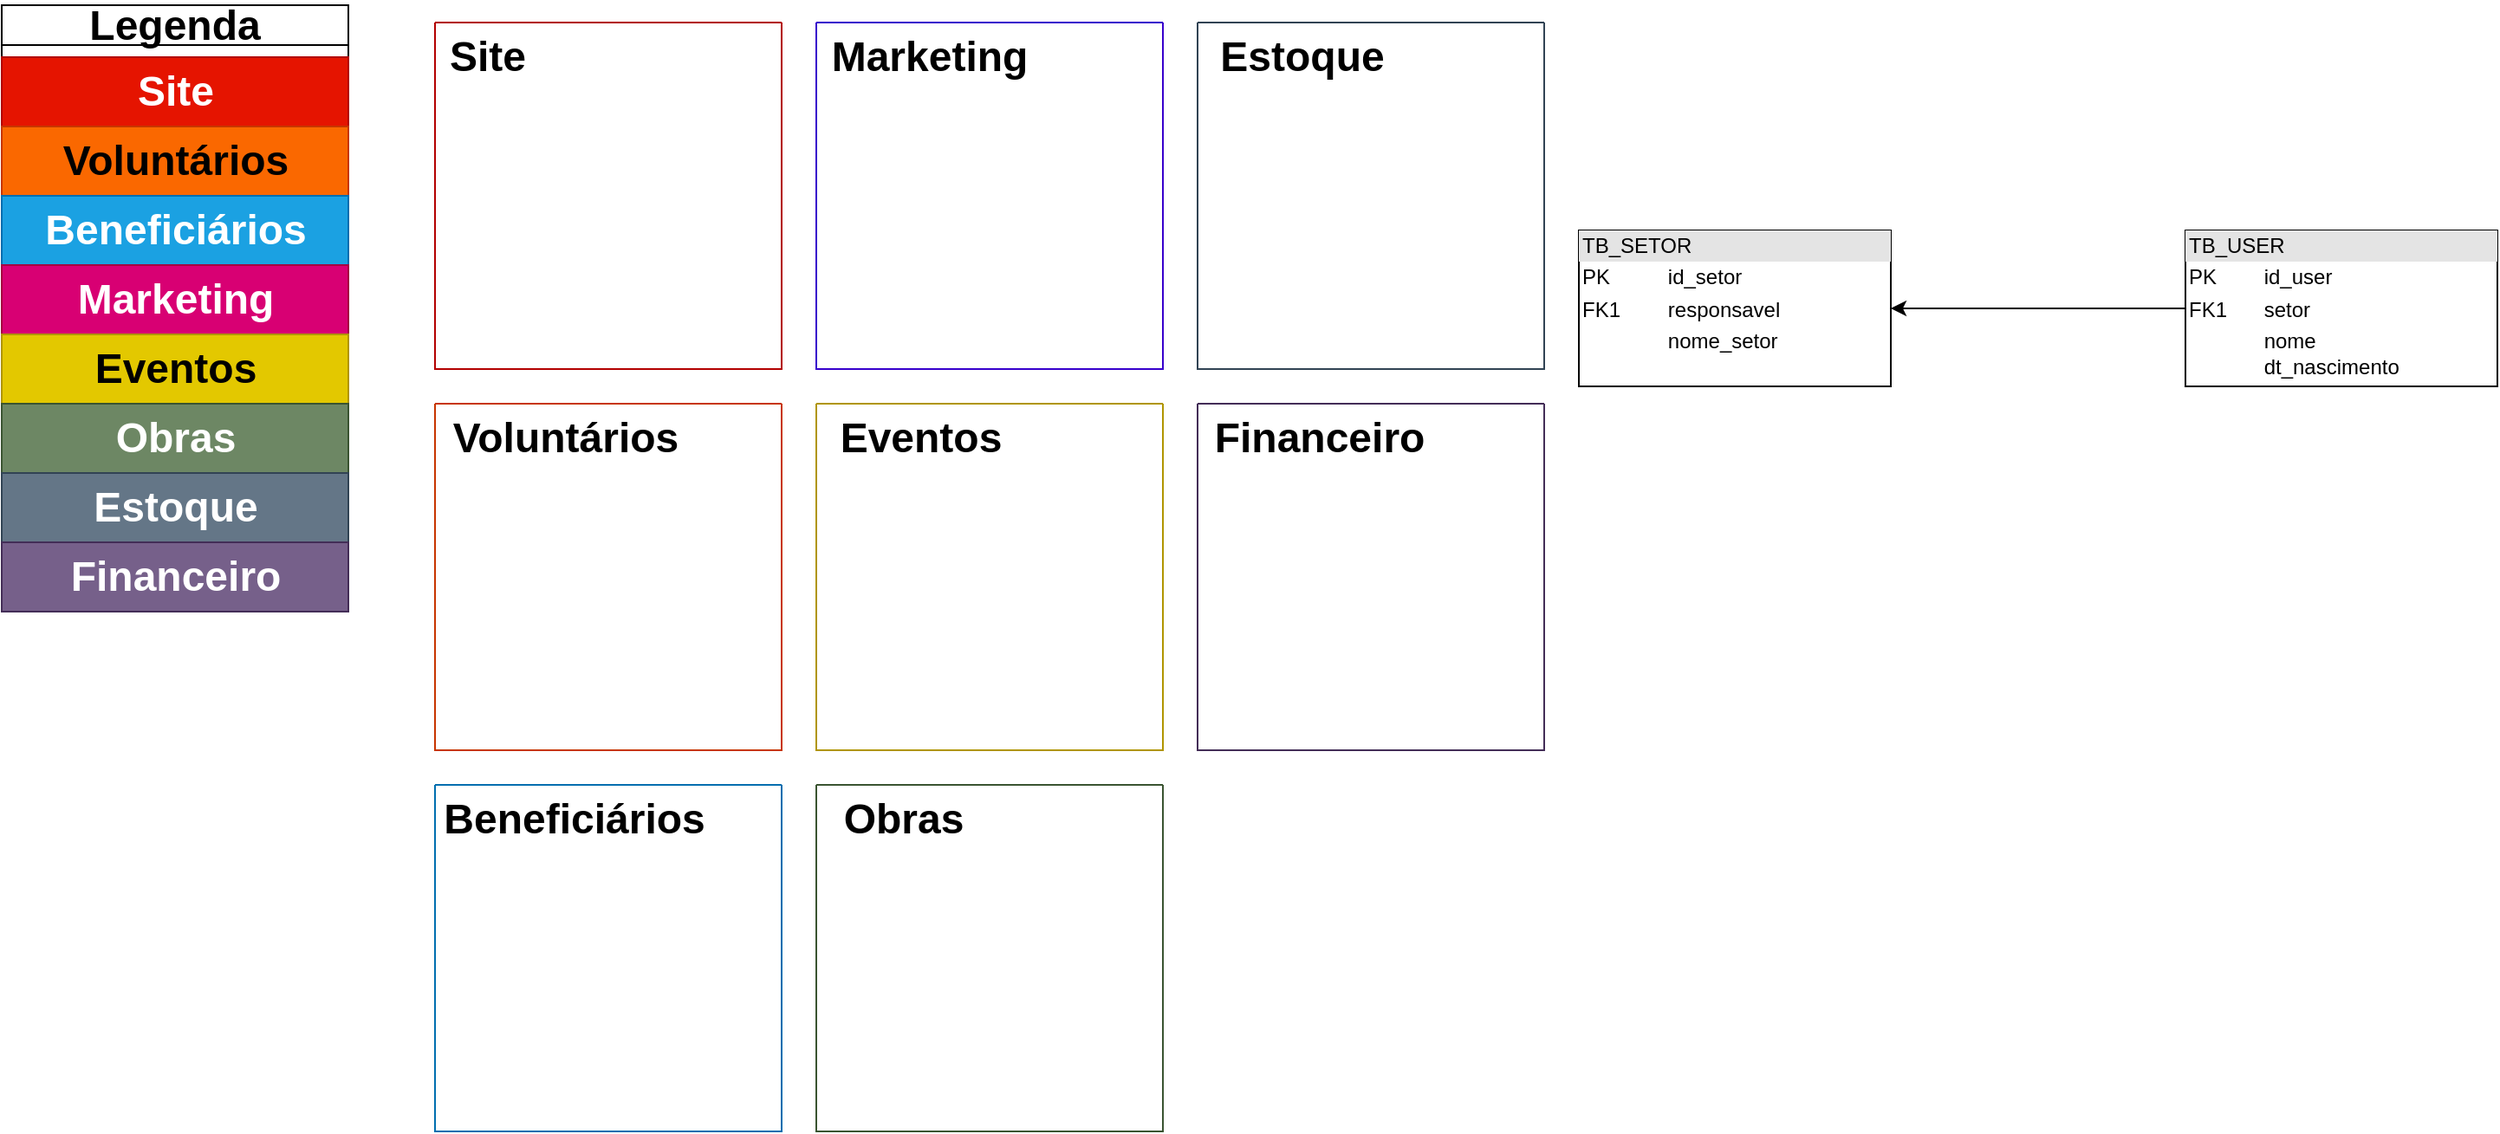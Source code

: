 <mxfile version="24.4.10" type="github">
  <diagram id="C5RBs43oDa-KdzZeNtuy" name="Page-1">
    <mxGraphModel dx="2352" dy="825" grid="1" gridSize="10" guides="1" tooltips="1" connect="1" arrows="1" fold="1" page="1" pageScale="1" pageWidth="827" pageHeight="1169" math="0" shadow="0">
      <root>
        <mxCell id="WIyWlLk6GJQsqaUBKTNV-0" />
        <mxCell id="WIyWlLk6GJQsqaUBKTNV-1" parent="WIyWlLk6GJQsqaUBKTNV-0" />
        <mxCell id="s8D8QlyrpsjR4mGWJLcI-23" style="edgeStyle=orthogonalEdgeStyle;rounded=0;orthogonalLoop=1;jettySize=auto;html=1;" parent="WIyWlLk6GJQsqaUBKTNV-1" source="s8D8QlyrpsjR4mGWJLcI-20" target="s8D8QlyrpsjR4mGWJLcI-21" edge="1">
          <mxGeometry relative="1" as="geometry" />
        </mxCell>
        <mxCell id="s8D8QlyrpsjR4mGWJLcI-20" value="&lt;div style=&quot;box-sizing:border-box;width:100%;background:#e4e4e4;padding:2px;&quot;&gt;TB_USER&lt;/div&gt;&lt;table style=&quot;width:100%;font-size:1em;&quot; cellpadding=&quot;2&quot; cellspacing=&quot;0&quot;&gt;&lt;tbody&gt;&lt;tr&gt;&lt;td&gt;PK&lt;/td&gt;&lt;td&gt;id_user&lt;/td&gt;&lt;/tr&gt;&lt;tr&gt;&lt;td&gt;FK1&lt;/td&gt;&lt;td&gt;setor&lt;/td&gt;&lt;/tr&gt;&lt;tr&gt;&lt;td&gt;&lt;/td&gt;&lt;td&gt;nome&lt;br&gt;dt_nascimento&lt;/td&gt;&lt;/tr&gt;&lt;/tbody&gt;&lt;/table&gt;" style="verticalAlign=top;align=left;overflow=fill;html=1;whiteSpace=wrap;" parent="WIyWlLk6GJQsqaUBKTNV-1" vertex="1">
          <mxGeometry x="460" y="170" width="180" height="90" as="geometry" />
        </mxCell>
        <mxCell id="s8D8QlyrpsjR4mGWJLcI-21" value="&lt;div style=&quot;box-sizing:border-box;width:100%;background:#e4e4e4;padding:2px;&quot;&gt;TB_SETOR&lt;/div&gt;&lt;table style=&quot;width:100%;font-size:1em;&quot; cellpadding=&quot;2&quot; cellspacing=&quot;0&quot;&gt;&lt;tbody&gt;&lt;tr&gt;&lt;td&gt;PK&lt;/td&gt;&lt;td&gt;id_setor&lt;/td&gt;&lt;/tr&gt;&lt;tr&gt;&lt;td&gt;FK1&lt;/td&gt;&lt;td&gt;responsavel&lt;/td&gt;&lt;/tr&gt;&lt;tr&gt;&lt;td&gt;&lt;/td&gt;&lt;td&gt;nome_setor&lt;/td&gt;&lt;/tr&gt;&lt;/tbody&gt;&lt;/table&gt;" style="verticalAlign=top;align=left;overflow=fill;html=1;whiteSpace=wrap;" parent="WIyWlLk6GJQsqaUBKTNV-1" vertex="1">
          <mxGeometry x="110" y="170" width="180" height="90" as="geometry" />
        </mxCell>
        <mxCell id="JxUWeWKIV_nGx35hEP4a-1" value="&lt;font style=&quot;font-size: 24px;&quot;&gt;Legenda&lt;/font&gt;" style="swimlane;whiteSpace=wrap;html=1;" vertex="1" parent="WIyWlLk6GJQsqaUBKTNV-1">
          <mxGeometry x="-800" y="40" width="200" height="350" as="geometry" />
        </mxCell>
        <mxCell id="JxUWeWKIV_nGx35hEP4a-3" value="Site" style="text;html=1;fontSize=24;fontStyle=1;verticalAlign=middle;align=center;fillColor=#e51400;fontColor=#ffffff;strokeColor=#B20000;" vertex="1" parent="JxUWeWKIV_nGx35hEP4a-1">
          <mxGeometry y="30" width="200" height="40" as="geometry" />
        </mxCell>
        <mxCell id="JxUWeWKIV_nGx35hEP4a-4" value="Voluntários" style="text;strokeColor=#C73500;fillColor=#fa6800;html=1;fontSize=24;fontStyle=1;verticalAlign=middle;align=center;fontColor=#000000;" vertex="1" parent="JxUWeWKIV_nGx35hEP4a-1">
          <mxGeometry y="70" width="200" height="40" as="geometry" />
        </mxCell>
        <mxCell id="JxUWeWKIV_nGx35hEP4a-5" value="Beneficiários" style="text;strokeColor=#006EAF;fillColor=#1ba1e2;html=1;fontSize=24;fontStyle=1;verticalAlign=middle;align=center;fontColor=#ffffff;" vertex="1" parent="JxUWeWKIV_nGx35hEP4a-1">
          <mxGeometry y="110" width="200" height="40" as="geometry" />
        </mxCell>
        <mxCell id="JxUWeWKIV_nGx35hEP4a-6" value="Marketing" style="text;strokeColor=#A50040;fillColor=#d80073;html=1;fontSize=24;fontStyle=1;verticalAlign=middle;align=center;fontColor=#ffffff;" vertex="1" parent="JxUWeWKIV_nGx35hEP4a-1">
          <mxGeometry y="150" width="200" height="40" as="geometry" />
        </mxCell>
        <mxCell id="JxUWeWKIV_nGx35hEP4a-7" value="Eventos" style="text;strokeColor=#B09500;fillColor=#e3c800;html=1;fontSize=24;fontStyle=1;verticalAlign=middle;align=center;fontColor=#000000;" vertex="1" parent="JxUWeWKIV_nGx35hEP4a-1">
          <mxGeometry y="190" width="200" height="40" as="geometry" />
        </mxCell>
        <mxCell id="JxUWeWKIV_nGx35hEP4a-8" value="Obras" style="text;strokeColor=#3A5431;fillColor=#6d8764;html=1;fontSize=24;fontStyle=1;verticalAlign=middle;align=center;fontColor=#ffffff;" vertex="1" parent="JxUWeWKIV_nGx35hEP4a-1">
          <mxGeometry y="230" width="200" height="40" as="geometry" />
        </mxCell>
        <mxCell id="JxUWeWKIV_nGx35hEP4a-9" value="Estoque" style="text;strokeColor=#314354;fillColor=#647687;html=1;fontSize=24;fontStyle=1;verticalAlign=middle;align=center;fontColor=#ffffff;" vertex="1" parent="JxUWeWKIV_nGx35hEP4a-1">
          <mxGeometry y="270" width="200" height="40" as="geometry" />
        </mxCell>
        <mxCell id="JxUWeWKIV_nGx35hEP4a-10" value="Financeiro" style="text;strokeColor=#432D57;fillColor=#76608a;html=1;fontSize=24;fontStyle=1;verticalAlign=middle;align=center;fontColor=#ffffff;" vertex="1" parent="JxUWeWKIV_nGx35hEP4a-1">
          <mxGeometry y="310" width="200" height="40" as="geometry" />
        </mxCell>
        <mxCell id="JxUWeWKIV_nGx35hEP4a-17" value="" style="swimlane;startSize=0;fillColor=#fa6800;fontColor=#000000;strokeColor=#C73500;swimlaneFillColor=none;fillStyle=solid;" vertex="1" parent="WIyWlLk6GJQsqaUBKTNV-1">
          <mxGeometry x="-550" y="270" width="200" height="200" as="geometry" />
        </mxCell>
        <mxCell id="JxUWeWKIV_nGx35hEP4a-18" value="Voluntários" style="text;strokeColor=none;fillColor=none;html=1;fontSize=24;fontStyle=1;verticalAlign=middle;align=center;" vertex="1" parent="JxUWeWKIV_nGx35hEP4a-17">
          <mxGeometry width="150" height="40" as="geometry" />
        </mxCell>
        <mxCell id="JxUWeWKIV_nGx35hEP4a-20" value="" style="swimlane;startSize=0;fillColor=#e51400;fontColor=#ffffff;strokeColor=#B20000;swimlaneFillColor=none;fillStyle=solid;" vertex="1" parent="WIyWlLk6GJQsqaUBKTNV-1">
          <mxGeometry x="-550" y="50" width="200" height="200" as="geometry" />
        </mxCell>
        <mxCell id="JxUWeWKIV_nGx35hEP4a-21" value="Site" style="text;strokeColor=none;fillColor=none;html=1;fontSize=24;fontStyle=1;verticalAlign=middle;align=center;" vertex="1" parent="JxUWeWKIV_nGx35hEP4a-20">
          <mxGeometry width="60" height="40" as="geometry" />
        </mxCell>
        <mxCell id="JxUWeWKIV_nGx35hEP4a-22" value="" style="swimlane;startSize=0;fillColor=#1ba1e2;fontColor=#ffffff;strokeColor=#006EAF;swimlaneFillColor=none;fillStyle=solid;" vertex="1" parent="WIyWlLk6GJQsqaUBKTNV-1">
          <mxGeometry x="-550" y="490" width="200" height="200" as="geometry" />
        </mxCell>
        <mxCell id="JxUWeWKIV_nGx35hEP4a-23" value="Beneficiários" style="text;strokeColor=none;fillColor=none;html=1;fontSize=24;fontStyle=1;verticalAlign=middle;align=center;" vertex="1" parent="JxUWeWKIV_nGx35hEP4a-22">
          <mxGeometry width="160" height="40" as="geometry" />
        </mxCell>
        <mxCell id="JxUWeWKIV_nGx35hEP4a-24" value="" style="swimlane;startSize=0;fillColor=#6a00ff;fontColor=#ffffff;strokeColor=#3700CC;swimlaneFillColor=none;fillStyle=solid;" vertex="1" parent="WIyWlLk6GJQsqaUBKTNV-1">
          <mxGeometry x="-330" y="50" width="200" height="200" as="geometry" />
        </mxCell>
        <mxCell id="JxUWeWKIV_nGx35hEP4a-25" value="Marketing" style="text;strokeColor=none;fillColor=none;html=1;fontSize=24;fontStyle=1;verticalAlign=middle;align=center;" vertex="1" parent="JxUWeWKIV_nGx35hEP4a-24">
          <mxGeometry width="130" height="40" as="geometry" />
        </mxCell>
        <mxCell id="JxUWeWKIV_nGx35hEP4a-26" value="" style="swimlane;startSize=0;fillColor=#e3c800;fontColor=#000000;strokeColor=#B09500;swimlaneFillColor=none;fillStyle=solid;" vertex="1" parent="WIyWlLk6GJQsqaUBKTNV-1">
          <mxGeometry x="-330" y="270" width="200" height="200" as="geometry" />
        </mxCell>
        <mxCell id="JxUWeWKIV_nGx35hEP4a-27" value="Eventos" style="text;strokeColor=none;fillColor=none;html=1;fontSize=24;fontStyle=1;verticalAlign=middle;align=center;" vertex="1" parent="JxUWeWKIV_nGx35hEP4a-26">
          <mxGeometry width="120" height="40" as="geometry" />
        </mxCell>
        <mxCell id="JxUWeWKIV_nGx35hEP4a-28" value="" style="swimlane;startSize=0;fillColor=#6d8764;fontColor=#ffffff;strokeColor=#3A5431;swimlaneFillColor=none;fillStyle=solid;" vertex="1" parent="WIyWlLk6GJQsqaUBKTNV-1">
          <mxGeometry x="-330" y="490" width="200" height="200" as="geometry" />
        </mxCell>
        <mxCell id="JxUWeWKIV_nGx35hEP4a-29" value="Obras" style="text;strokeColor=none;fillColor=none;html=1;fontSize=24;fontStyle=1;verticalAlign=middle;align=center;" vertex="1" parent="JxUWeWKIV_nGx35hEP4a-28">
          <mxGeometry width="100" height="40" as="geometry" />
        </mxCell>
        <mxCell id="JxUWeWKIV_nGx35hEP4a-30" value="" style="swimlane;startSize=0;fillColor=#647687;fontColor=#ffffff;strokeColor=#314354;swimlaneFillColor=none;fillStyle=solid;" vertex="1" parent="WIyWlLk6GJQsqaUBKTNV-1">
          <mxGeometry x="-110" y="50" width="200" height="200" as="geometry" />
        </mxCell>
        <mxCell id="JxUWeWKIV_nGx35hEP4a-31" value="Estoque" style="text;strokeColor=none;fillColor=none;html=1;fontSize=24;fontStyle=1;verticalAlign=middle;align=center;" vertex="1" parent="JxUWeWKIV_nGx35hEP4a-30">
          <mxGeometry width="120" height="40" as="geometry" />
        </mxCell>
        <mxCell id="JxUWeWKIV_nGx35hEP4a-32" value="" style="swimlane;startSize=0;fillColor=#76608a;fontColor=#ffffff;strokeColor=#432D57;swimlaneFillColor=none;fillStyle=solid;" vertex="1" parent="WIyWlLk6GJQsqaUBKTNV-1">
          <mxGeometry x="-110" y="270" width="200" height="200" as="geometry" />
        </mxCell>
        <mxCell id="JxUWeWKIV_nGx35hEP4a-33" value="Financeiro" style="text;strokeColor=none;fillColor=none;html=1;fontSize=24;fontStyle=1;verticalAlign=middle;align=center;" vertex="1" parent="JxUWeWKIV_nGx35hEP4a-32">
          <mxGeometry width="140" height="40" as="geometry" />
        </mxCell>
      </root>
    </mxGraphModel>
  </diagram>
</mxfile>
